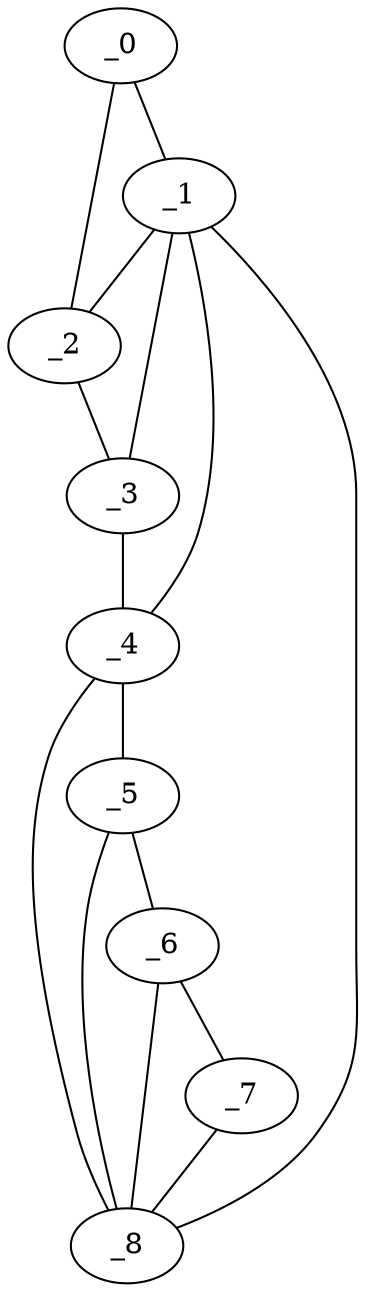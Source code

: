 graph "obj35__225.gxl" {
	_0	 [x=3,
		y=59];
	_1	 [x=3,
		y=65];
	_0 -- _1	 [valence=1];
	_2	 [x=17,
		y=48];
	_0 -- _2	 [valence=1];
	_1 -- _2	 [valence=2];
	_3	 [x=32,
		y=43];
	_1 -- _3	 [valence=1];
	_4	 [x=43,
		y=42];
	_1 -- _4	 [valence=1];
	_8	 [x=126,
		y=66];
	_1 -- _8	 [valence=1];
	_2 -- _3	 [valence=1];
	_3 -- _4	 [valence=1];
	_5	 [x=103,
		y=42];
	_4 -- _5	 [valence=1];
	_4 -- _8	 [valence=2];
	_6	 [x=109,
		y=44];
	_5 -- _6	 [valence=1];
	_5 -- _8	 [valence=1];
	_7	 [x=126,
		y=56];
	_6 -- _7	 [valence=1];
	_6 -- _8	 [valence=2];
	_7 -- _8	 [valence=1];
}
